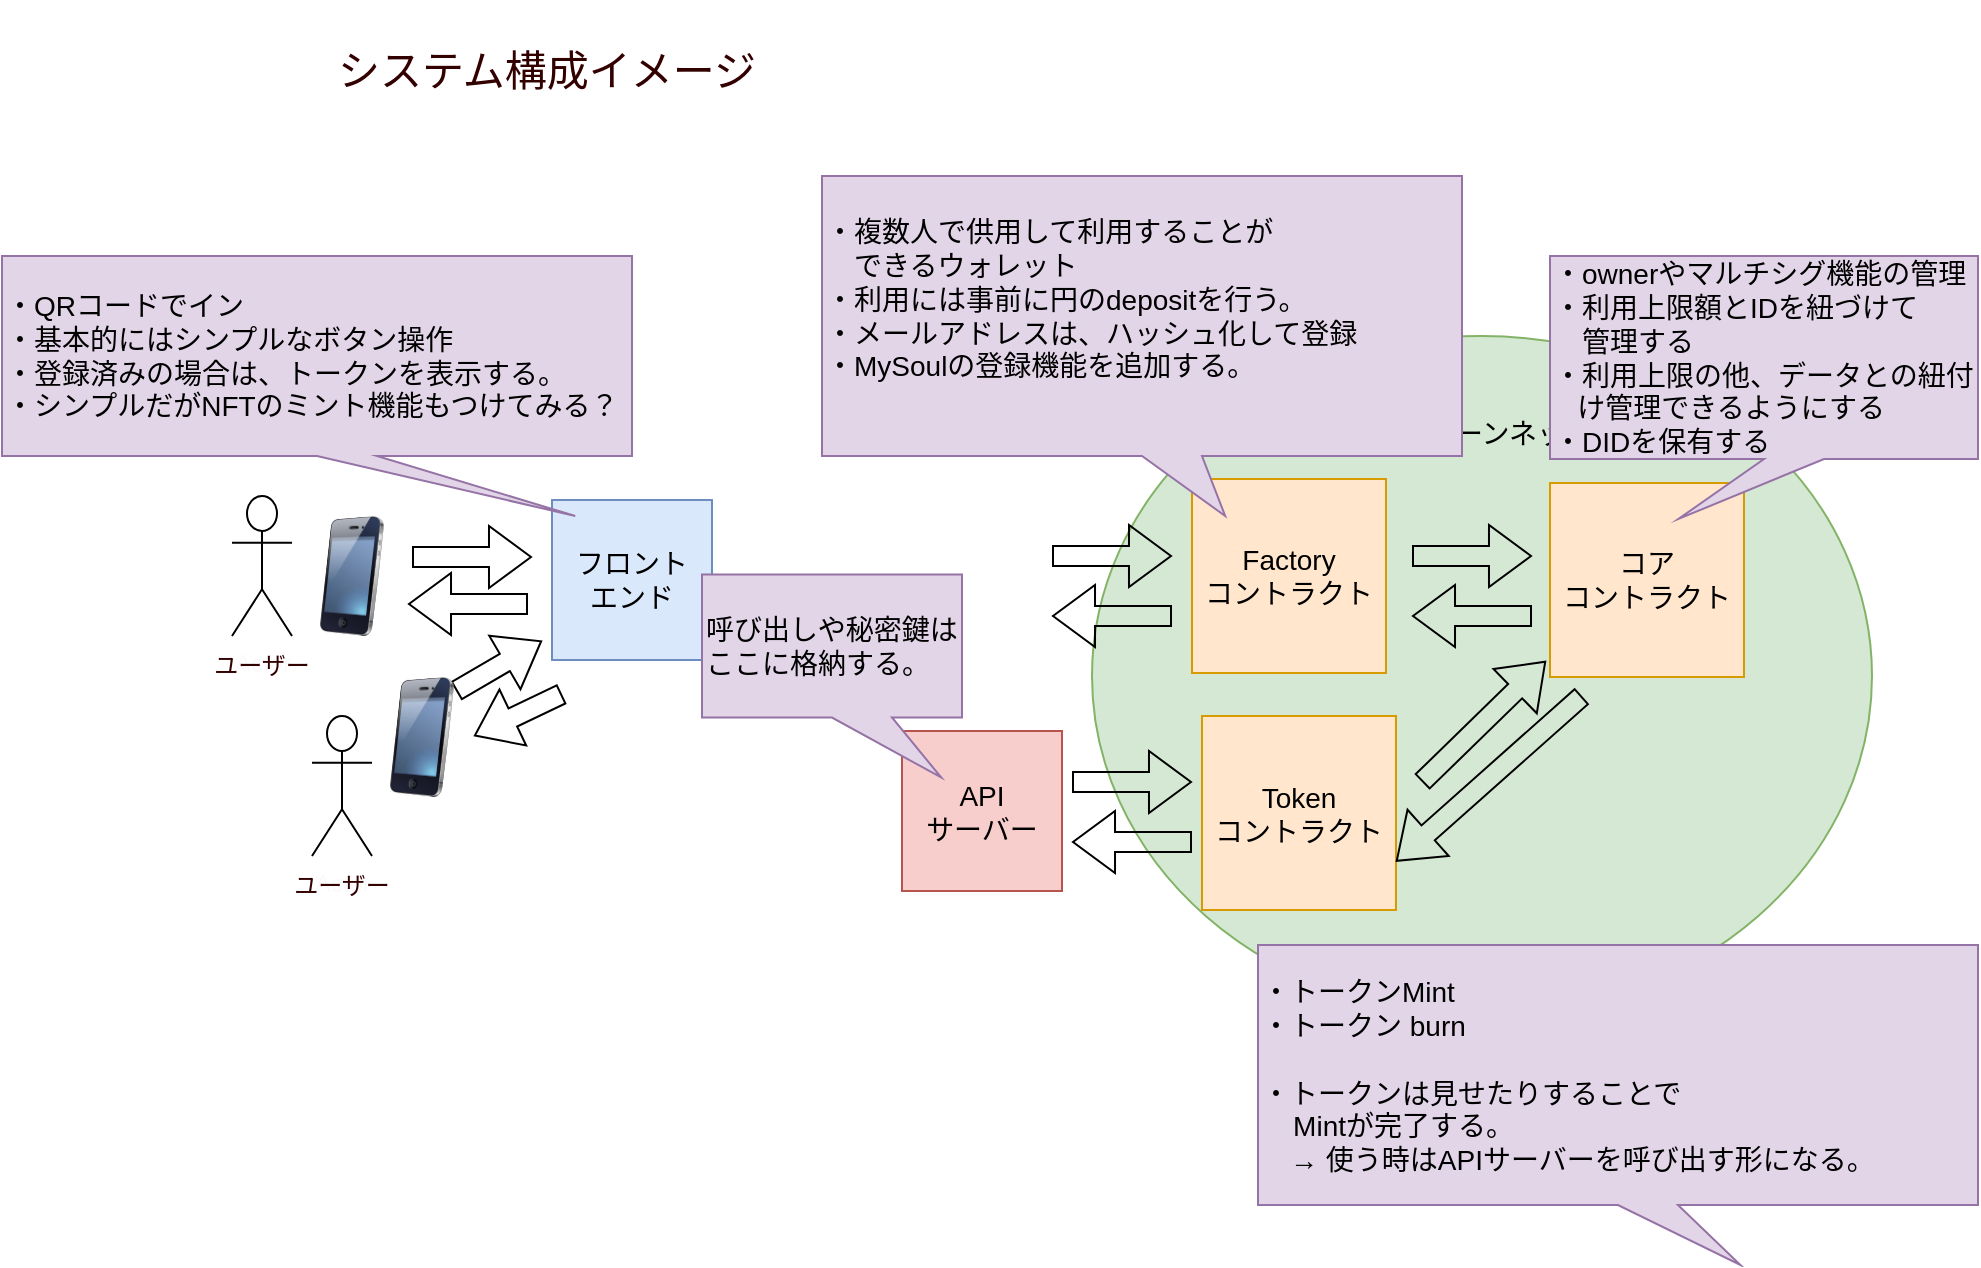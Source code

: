 <mxfile version="21.0.10" type="device" pages="6"><diagram id="AgBQlWnoEHxcCPggjtpq" name="system image"><mxGraphModel dx="2657" dy="678" grid="1" gridSize="10" guides="1" tooltips="1" connect="1" arrows="1" fold="1" page="1" pageScale="1" pageWidth="827" pageHeight="1169" math="0" shadow="0"><root><mxCell id="0"/><mxCell id="1" parent="0"/><mxCell id="dcwnCk_z-_zCKresFfaK-3" value="Actor" style="shape=umlActor;verticalLabelPosition=bottom;verticalAlign=top;html=1;outlineConnect=0;fontColor=#FAFAFA;" parent="1" vertex="1"><mxGeometry x="-895" y="280" width="30" height="70" as="geometry"/></mxCell><mxCell id="dcwnCk_z-_zCKresFfaK-5" value="ユーザー" style="text;html=1;strokeColor=none;fillColor=none;align=center;verticalAlign=middle;whiteSpace=wrap;rounded=0;fontColor=#330000;" parent="1" vertex="1"><mxGeometry x="-910" y="350" width="60" height="30" as="geometry"/></mxCell><mxCell id="dcwnCk_z-_zCKresFfaK-7" value="" style="image;html=1;image=img/lib/clip_art/telecommunication/iPhone_128x128.png;fontColor=#330000;flipH=1;" parent="1" vertex="1"><mxGeometry x="-865" y="290" width="60" height="60" as="geometry"/></mxCell><mxCell id="dcwnCk_z-_zCKresFfaK-8" value="" style="shape=flexArrow;endArrow=classic;html=1;rounded=0;fontColor=#330000;width=10;endSize=6.67;" parent="1" edge="1"><mxGeometry width="50" height="50" relative="1" as="geometry"><mxPoint x="-805" y="310.5" as="sourcePoint"/><mxPoint x="-745" y="310.5" as="targetPoint"/><Array as="points"><mxPoint x="-805" y="310.5"/></Array></mxGeometry></mxCell><mxCell id="dcwnCk_z-_zCKresFfaK-9" value="システム構成イメージ" style="text;html=1;strokeColor=none;fillColor=none;align=center;verticalAlign=middle;whiteSpace=wrap;rounded=0;fontColor=#330000;fontSize=21;" parent="1" vertex="1"><mxGeometry x="-905" y="32" width="335" height="70" as="geometry"/></mxCell><mxCell id="dcwnCk_z-_zCKresFfaK-10" value="フロント&lt;br&gt;エンド" style="whiteSpace=wrap;html=1;aspect=fixed;fontSize=14;fillColor=#dae8fc;strokeColor=#6c8ebf;" parent="1" vertex="1"><mxGeometry x="-735" y="282" width="80" height="80" as="geometry"/></mxCell><mxCell id="dcwnCk_z-_zCKresFfaK-11" value="&lt;br&gt;&lt;br&gt;ブロックチェーンネットワーク" style="ellipse;whiteSpace=wrap;html=1;fontSize=14;fillColor=#d5e8d4;strokeColor=#82b366;verticalAlign=top;" parent="1" vertex="1"><mxGeometry x="-465" y="200" width="390" height="340" as="geometry"/></mxCell><mxCell id="dcwnCk_z-_zCKresFfaK-12" value="Factory&lt;br&gt;コントラクト" style="whiteSpace=wrap;html=1;aspect=fixed;fontSize=14;fillColor=#ffe6cc;strokeColor=#d79b00;" parent="1" vertex="1"><mxGeometry x="-415" y="271.5" width="97" height="97" as="geometry"/></mxCell><mxCell id="dcwnCk_z-_zCKresFfaK-13" value="コア&lt;br&gt;コントラクト" style="whiteSpace=wrap;html=1;aspect=fixed;fontSize=14;fillColor=#ffe6cc;strokeColor=#d79b00;" parent="1" vertex="1"><mxGeometry x="-236" y="273.5" width="97" height="97" as="geometry"/></mxCell><mxCell id="dcwnCk_z-_zCKresFfaK-15" value="" style="shape=flexArrow;endArrow=classic;html=1;rounded=0;fontColor=#330000;width=10;endSize=6.67;" parent="1" edge="1"><mxGeometry width="50" height="50" relative="1" as="geometry"><mxPoint x="-485" y="310" as="sourcePoint"/><mxPoint x="-425" y="310" as="targetPoint"/><Array as="points"><mxPoint x="-485" y="310"/></Array></mxGeometry></mxCell><mxCell id="dcwnCk_z-_zCKresFfaK-16" value="" style="shape=flexArrow;endArrow=classic;html=1;rounded=0;fontColor=#330000;width=10;endSize=6.67;" parent="1" edge="1"><mxGeometry width="50" height="50" relative="1" as="geometry"><mxPoint x="-305" y="310" as="sourcePoint"/><mxPoint x="-245" y="310" as="targetPoint"/><Array as="points"><mxPoint x="-305" y="310"/></Array></mxGeometry></mxCell><mxCell id="dcwnCk_z-_zCKresFfaK-17" value="" style="shape=flexArrow;endArrow=classic;html=1;rounded=0;fontColor=#330000;width=10;endSize=6.67;" parent="1" edge="1"><mxGeometry width="50" height="50" relative="1" as="geometry"><mxPoint x="-425" y="340" as="sourcePoint"/><mxPoint x="-485" y="340" as="targetPoint"/><Array as="points"><mxPoint x="-425" y="340"/></Array></mxGeometry></mxCell><mxCell id="dcwnCk_z-_zCKresFfaK-18" value="" style="shape=flexArrow;endArrow=classic;html=1;rounded=0;fontColor=#330000;width=10;endSize=6.67;" parent="1" edge="1"><mxGeometry width="50" height="50" relative="1" as="geometry"><mxPoint x="-245" y="340" as="sourcePoint"/><mxPoint x="-305" y="340" as="targetPoint"/><Array as="points"><mxPoint x="-245" y="340"/></Array></mxGeometry></mxCell><mxCell id="dcwnCk_z-_zCKresFfaK-19" value="" style="shape=flexArrow;endArrow=classic;html=1;rounded=0;fontColor=#330000;width=10;endSize=6.67;" parent="1" edge="1"><mxGeometry width="50" height="50" relative="1" as="geometry"><mxPoint x="-747" y="334" as="sourcePoint"/><mxPoint x="-807" y="334" as="targetPoint"/><Array as="points"><mxPoint x="-747" y="334"/></Array></mxGeometry></mxCell><mxCell id="dcwnCk_z-_zCKresFfaK-20" value="・QRコードでイン&lt;br&gt;・基本的にはシンプルなボタン操作&lt;br&gt;・登録済みの場合は、トークンを表示する。&lt;br&gt;・シンプルだがNFTのミント機能もつけてみる？" style="shape=callout;whiteSpace=wrap;html=1;perimeter=calloutPerimeter;fontSize=14;fillColor=#e1d5e7;strokeColor=#9673a6;position2=0.91;base=30;align=left;" parent="1" vertex="1"><mxGeometry x="-1010" y="160" width="315" height="130" as="geometry"/></mxCell><mxCell id="dcwnCk_z-_zCKresFfaK-21" value="・複数人で供用して利用することが&lt;br&gt;　できるウォレット&lt;br&gt;・利用には事前に円のdepositを行う。&lt;br&gt;・メールアドレスは、ハッシュ化して登録&lt;br&gt;・MySoulの登録機能を追加する。&lt;br&gt;&amp;nbsp; &amp;nbsp;" style="shape=callout;whiteSpace=wrap;html=1;perimeter=calloutPerimeter;fontSize=14;fillColor=#e1d5e7;strokeColor=#9673a6;position2=0.63;base=30;align=left;" parent="1" vertex="1"><mxGeometry x="-600" y="120" width="320" height="170" as="geometry"/></mxCell><mxCell id="dcwnCk_z-_zCKresFfaK-22" value="・ownerやマルチシグ機能の管理&lt;br&gt;・利用上限額とIDを紐づけて&lt;br&gt;　管理する&lt;br&gt;・利用上限の他、データとの紐付&lt;br&gt;&amp;nbsp; &amp;nbsp;け管理できるようにする&lt;br&gt;・DIDを保有する" style="shape=callout;whiteSpace=wrap;html=1;perimeter=calloutPerimeter;fontSize=14;fillColor=#e1d5e7;strokeColor=#9673a6;position2=0.3;base=30;align=left;" parent="1" vertex="1"><mxGeometry x="-236" y="160" width="214" height="131.5" as="geometry"/></mxCell><mxCell id="dcwnCk_z-_zCKresFfaK-23" value="" style="shape=flexArrow;endArrow=classic;html=1;rounded=0;fontColor=#330000;width=10;endSize=6.67;" parent="1" edge="1"><mxGeometry width="50" height="50" relative="1" as="geometry"><mxPoint x="-783" y="377.5" as="sourcePoint"/><mxPoint x="-740" y="352.373" as="targetPoint"/><Array as="points"/></mxGeometry></mxCell><mxCell id="dcwnCk_z-_zCKresFfaK-24" value="" style="shape=flexArrow;endArrow=classic;html=1;rounded=0;fontColor=#330000;width=10;endSize=6.67;" parent="1" edge="1"><mxGeometry width="50" height="50" relative="1" as="geometry"><mxPoint x="-730" y="379" as="sourcePoint"/><mxPoint x="-774" y="400" as="targetPoint"/><Array as="points"/></mxGeometry></mxCell><mxCell id="dcwnCk_z-_zCKresFfaK-25" value="" style="image;html=1;image=img/lib/clip_art/telecommunication/iPhone_128x128.png;fontColor=#330000;flipH=1;" parent="1" vertex="1"><mxGeometry x="-830" y="370.5" width="60" height="60" as="geometry"/></mxCell><mxCell id="dcwnCk_z-_zCKresFfaK-26" value="Actor" style="shape=umlActor;verticalLabelPosition=bottom;verticalAlign=top;html=1;outlineConnect=0;fontColor=#FAFAFA;" parent="1" vertex="1"><mxGeometry x="-855" y="390" width="30" height="70" as="geometry"/></mxCell><mxCell id="dcwnCk_z-_zCKresFfaK-27" value="ユーザー" style="text;html=1;strokeColor=none;fillColor=none;align=center;verticalAlign=middle;whiteSpace=wrap;rounded=0;fontColor=#330000;" parent="1" vertex="1"><mxGeometry x="-870" y="460" width="60" height="30" as="geometry"/></mxCell><mxCell id="E8tvALSOYSs34_R2YsZq-1" value="API&lt;br&gt;サーバー" style="whiteSpace=wrap;html=1;aspect=fixed;fontSize=14;fillColor=#f8cecc;strokeColor=#b85450;" parent="1" vertex="1"><mxGeometry x="-560" y="397.5" width="80" height="80" as="geometry"/></mxCell><mxCell id="E8tvALSOYSs34_R2YsZq-2" value="" style="shape=flexArrow;endArrow=classic;html=1;rounded=0;fontColor=#330000;width=10;endSize=6.67;" parent="1" edge="1"><mxGeometry width="50" height="50" relative="1" as="geometry"><mxPoint x="-475" y="423" as="sourcePoint"/><mxPoint x="-415" y="423" as="targetPoint"/><Array as="points"><mxPoint x="-475" y="423"/></Array></mxGeometry></mxCell><mxCell id="E8tvALSOYSs34_R2YsZq-3" value="" style="shape=flexArrow;endArrow=classic;html=1;rounded=0;fontColor=#330000;width=10;endSize=6.67;" parent="1" edge="1"><mxGeometry width="50" height="50" relative="1" as="geometry"><mxPoint x="-415" y="453" as="sourcePoint"/><mxPoint x="-475" y="453" as="targetPoint"/><Array as="points"><mxPoint x="-415" y="453"/></Array></mxGeometry></mxCell><mxCell id="E8tvALSOYSs34_R2YsZq-4" value="呼び出しや秘密鍵は&lt;br&gt;ここに格納する。" style="shape=callout;whiteSpace=wrap;html=1;perimeter=calloutPerimeter;fontSize=14;fillColor=#e1d5e7;strokeColor=#9673a6;position2=0.92;base=30;align=left;" parent="1" vertex="1"><mxGeometry x="-660" y="319.25" width="130" height="101.5" as="geometry"/></mxCell><mxCell id="E8tvALSOYSs34_R2YsZq-5" value="Token&lt;br&gt;コントラクト" style="whiteSpace=wrap;html=1;aspect=fixed;fontSize=14;fillColor=#ffe6cc;strokeColor=#d79b00;" parent="1" vertex="1"><mxGeometry x="-410" y="390" width="97" height="97" as="geometry"/></mxCell><mxCell id="E8tvALSOYSs34_R2YsZq-6" value="" style="shape=flexArrow;endArrow=classic;html=1;rounded=0;fontColor=#330000;width=10;endSize=6.67;entryX=-0.021;entryY=0.918;entryDx=0;entryDy=0;entryPerimeter=0;" parent="1" target="dcwnCk_z-_zCKresFfaK-13" edge="1"><mxGeometry width="50" height="50" relative="1" as="geometry"><mxPoint x="-300" y="423" as="sourcePoint"/><mxPoint x="-240" y="423" as="targetPoint"/><Array as="points"><mxPoint x="-300" y="423"/></Array></mxGeometry></mxCell><mxCell id="E8tvALSOYSs34_R2YsZq-7" value="" style="shape=flexArrow;endArrow=classic;html=1;rounded=0;fontColor=#330000;width=10;endSize=6.67;entryX=1;entryY=0.75;entryDx=0;entryDy=0;" parent="1" target="E8tvALSOYSs34_R2YsZq-5" edge="1"><mxGeometry width="50" height="50" relative="1" as="geometry"><mxPoint x="-220" y="380" as="sourcePoint"/><mxPoint x="-280" y="380" as="targetPoint"/><Array as="points"><mxPoint x="-220" y="380"/></Array></mxGeometry></mxCell><mxCell id="E8tvALSOYSs34_R2YsZq-8" value="・トークンMint&lt;br&gt;・トークン burn&lt;br&gt;&lt;br&gt;・トークンは見せたりすることで&lt;br&gt;&amp;nbsp; &amp;nbsp; Mintが完了する。&lt;br&gt;　→ 使う時はAPIサーバーを呼び出す形になる。&amp;nbsp;" style="shape=callout;whiteSpace=wrap;html=1;perimeter=calloutPerimeter;fontSize=14;fillColor=#e1d5e7;strokeColor=#9673a6;position2=0.67;base=30;align=left;" parent="1" vertex="1"><mxGeometry x="-382" y="504.5" width="360" height="160" as="geometry"/></mxCell></root></mxGraphModel></diagram><diagram name="システム構成図" id="e7e014a7-5840-1c2e-5031-d8a46d1fe8dd"><mxGraphModel dx="3341" dy="614" grid="1" gridSize="10" guides="1" tooltips="1" connect="1" arrows="1" fold="1" page="1" pageScale="1" pageWidth="1169" pageHeight="826" background="none" math="0" shadow="0"><root><mxCell id="0"/><mxCell id="1" parent="0"/><mxCell id="FsVHkm6TuDkBYR7rk3on-1" value="Actor" style="shape=umlActor;verticalLabelPosition=bottom;verticalAlign=top;html=1;outlineConnect=0;fontColor=#FAFAFA;" parent="1" vertex="1"><mxGeometry x="-895" y="280" width="30" height="70" as="geometry"/></mxCell><mxCell id="FsVHkm6TuDkBYR7rk3on-2" value="ユーザー" style="text;html=1;strokeColor=none;fillColor=none;align=center;verticalAlign=middle;whiteSpace=wrap;rounded=0;fontColor=#330000;fontStyle=1" parent="1" vertex="1"><mxGeometry x="-910" y="350" width="60" height="30" as="geometry"/></mxCell><mxCell id="FsVHkm6TuDkBYR7rk3on-4" value="" style="shape=flexArrow;endArrow=classic;html=1;rounded=0;fontColor=#330000;width=10;endSize=6.67;" parent="1" edge="1"><mxGeometry width="50" height="50" relative="1" as="geometry"><mxPoint x="-805" y="310.5" as="sourcePoint"/><mxPoint x="-745" y="310.5" as="targetPoint"/><Array as="points"><mxPoint x="-805" y="310.5"/></Array></mxGeometry></mxCell><mxCell id="FsVHkm6TuDkBYR7rk3on-5" value="システム構成イメージ図" style="text;html=1;strokeColor=none;fillColor=none;align=center;verticalAlign=middle;whiteSpace=wrap;rounded=0;fontColor=#330000;fontSize=21;" parent="1" vertex="1"><mxGeometry x="-1258" y="42" width="280" height="50" as="geometry"/></mxCell><mxCell id="FsVHkm6TuDkBYR7rk3on-6" value="front&lt;br&gt;end" style="whiteSpace=wrap;html=1;aspect=fixed;fontSize=14;fillColor=#dae8fc;strokeColor=#6c8ebf;" parent="1" vertex="1"><mxGeometry x="-722" y="282" width="80" height="80" as="geometry"/></mxCell><mxCell id="FsVHkm6TuDkBYR7rk3on-7" value="&lt;br&gt;ブロックチェーン&lt;br&gt;ネットワーク" style="ellipse;whiteSpace=wrap;html=1;fontSize=14;fillColor=#d5e8d4;strokeColor=#82b366;verticalAlign=top;" parent="1" vertex="1"><mxGeometry x="-465" y="200" width="390" height="350" as="geometry"/></mxCell><mxCell id="FsVHkm6TuDkBYR7rk3on-8" value="Factory&lt;br&gt;コントラクト" style="whiteSpace=wrap;html=1;aspect=fixed;fontSize=14;fillColor=#ffe6cc;strokeColor=#d79b00;" parent="1" vertex="1"><mxGeometry x="-415" y="271.5" width="97" height="97" as="geometry"/></mxCell><mxCell id="FsVHkm6TuDkBYR7rk3on-9" value="MultiSigWallet&lt;br&gt;コントラクト" style="whiteSpace=wrap;html=1;aspect=fixed;fontSize=14;fillColor=#ffe6cc;strokeColor=#d79b00;" parent="1" vertex="1"><mxGeometry x="-236" y="273.5" width="97" height="97" as="geometry"/></mxCell><mxCell id="FsVHkm6TuDkBYR7rk3on-10" value="" style="shape=flexArrow;endArrow=classic;html=1;rounded=0;fontColor=#330000;width=10;endSize=6.67;" parent="1" edge="1"><mxGeometry width="50" height="50" relative="1" as="geometry"><mxPoint x="-485" y="310" as="sourcePoint"/><mxPoint x="-425" y="310" as="targetPoint"/><Array as="points"><mxPoint x="-485" y="310"/></Array></mxGeometry></mxCell><mxCell id="FsVHkm6TuDkBYR7rk3on-11" value="" style="shape=flexArrow;endArrow=classic;html=1;rounded=0;fontColor=#330000;width=10;endSize=6.67;" parent="1" edge="1"><mxGeometry width="50" height="50" relative="1" as="geometry"><mxPoint x="-305" y="313" as="sourcePoint"/><mxPoint x="-245" y="313" as="targetPoint"/><Array as="points"><mxPoint x="-305" y="313"/></Array></mxGeometry></mxCell><mxCell id="FsVHkm6TuDkBYR7rk3on-12" value="" style="shape=flexArrow;endArrow=classic;html=1;rounded=0;fontColor=#330000;width=10;endSize=6.67;" parent="1" edge="1"><mxGeometry width="50" height="50" relative="1" as="geometry"><mxPoint x="-425" y="340" as="sourcePoint"/><mxPoint x="-485" y="340" as="targetPoint"/><Array as="points"><mxPoint x="-425" y="340"/></Array></mxGeometry></mxCell><mxCell id="FsVHkm6TuDkBYR7rk3on-13" value="" style="shape=flexArrow;endArrow=classic;html=1;rounded=0;fontColor=#330000;width=10;endSize=6.67;" parent="1" edge="1"><mxGeometry width="50" height="50" relative="1" as="geometry"><mxPoint x="-248" y="339" as="sourcePoint"/><mxPoint x="-308" y="339" as="targetPoint"/><Array as="points"><mxPoint x="-248" y="339"/></Array></mxGeometry></mxCell><mxCell id="FsVHkm6TuDkBYR7rk3on-14" value="" style="shape=flexArrow;endArrow=classic;html=1;rounded=0;fontColor=#330000;width=10;endSize=6.67;" parent="1" edge="1"><mxGeometry width="50" height="50" relative="1" as="geometry"><mxPoint x="-747" y="334" as="sourcePoint"/><mxPoint x="-807" y="334" as="targetPoint"/><Array as="points"><mxPoint x="-747" y="334"/></Array></mxGeometry></mxCell><mxCell id="FsVHkm6TuDkBYR7rk3on-18" value="" style="shape=flexArrow;endArrow=classic;html=1;rounded=0;fontColor=#330000;width=10;endSize=6.67;" parent="1" edge="1"><mxGeometry width="50" height="50" relative="1" as="geometry"><mxPoint x="-783" y="377.5" as="sourcePoint"/><mxPoint x="-740" y="352.373" as="targetPoint"/><Array as="points"/></mxGeometry></mxCell><mxCell id="FsVHkm6TuDkBYR7rk3on-19" value="" style="shape=flexArrow;endArrow=classic;html=1;rounded=0;fontColor=#330000;width=10;endSize=6.67;" parent="1" edge="1"><mxGeometry width="50" height="50" relative="1" as="geometry"><mxPoint x="-730" y="379" as="sourcePoint"/><mxPoint x="-774" y="400" as="targetPoint"/><Array as="points"/></mxGeometry></mxCell><mxCell id="FsVHkm6TuDkBYR7rk3on-20" value="" style="image;html=1;image=img/lib/clip_art/telecommunication/iPhone_128x128.png;fontColor=#330000;flipH=1;" parent="1" vertex="1"><mxGeometry x="-830" y="370.5" width="60" height="60" as="geometry"/></mxCell><mxCell id="FsVHkm6TuDkBYR7rk3on-21" value="Actor" style="shape=umlActor;verticalLabelPosition=bottom;verticalAlign=top;html=1;outlineConnect=0;fontColor=#FAFAFA;" parent="1" vertex="1"><mxGeometry x="-855" y="390" width="30" height="70" as="geometry"/></mxCell><mxCell id="FsVHkm6TuDkBYR7rk3on-22" value="ユーザー" style="text;html=1;strokeColor=none;fillColor=none;align=center;verticalAlign=middle;whiteSpace=wrap;rounded=0;fontColor=#330000;fontStyle=1" parent="1" vertex="1"><mxGeometry x="-870" y="460" width="60" height="30" as="geometry"/></mxCell><mxCell id="FsVHkm6TuDkBYR7rk3on-23" value="API&lt;br&gt;サーバー" style="whiteSpace=wrap;html=1;aspect=fixed;fontSize=14;fillColor=#f8cecc;strokeColor=#b85450;" parent="1" vertex="1"><mxGeometry x="-580" y="283" width="80" height="80" as="geometry"/></mxCell><mxCell id="FsVHkm6TuDkBYR7rk3on-24" value="" style="shape=flexArrow;endArrow=classic;html=1;rounded=0;fontColor=#330000;width=10;endSize=6.67;entryX=0;entryY=0.5;entryDx=0;entryDy=0;" parent="1" edge="1"><mxGeometry width="50" height="50" relative="1" as="geometry"><mxPoint x="-487" y="363.5" as="sourcePoint"/><mxPoint x="-413" y="435.5" as="targetPoint"/><Array as="points"><mxPoint x="-487" y="363.5"/></Array></mxGeometry></mxCell><mxCell id="FsVHkm6TuDkBYR7rk3on-25" value="" style="shape=flexArrow;endArrow=classic;html=1;rounded=0;fontColor=#330000;width=10;endSize=6.67;" parent="1" edge="1"><mxGeometry width="50" height="50" relative="1" as="geometry"><mxPoint x="-419" y="459" as="sourcePoint"/><mxPoint x="-514" y="372" as="targetPoint"/><Array as="points"/></mxGeometry></mxCell><mxCell id="FsVHkm6TuDkBYR7rk3on-27" value="MyToken&lt;br&gt;コントラクト" style="whiteSpace=wrap;html=1;aspect=fixed;fontSize=14;fillColor=#ffe6cc;strokeColor=#d79b00;" parent="1" vertex="1"><mxGeometry x="-411" y="393" width="97" height="97" as="geometry"/></mxCell><mxCell id="FsVHkm6TuDkBYR7rk3on-32" value="" style="shape=flexArrow;endArrow=classic;html=1;rounded=0;fontColor=#330000;width=10;endSize=6.67;" parent="1" edge="1"><mxGeometry width="50" height="50" relative="1" as="geometry"><mxPoint x="-635" y="310" as="sourcePoint"/><mxPoint x="-590" y="310" as="targetPoint"/><Array as="points"><mxPoint x="-635" y="310"/></Array></mxGeometry></mxCell><mxCell id="FsVHkm6TuDkBYR7rk3on-33" value="" style="shape=flexArrow;endArrow=classic;html=1;rounded=0;fontColor=#330000;width=10;endSize=6.67;" parent="1" edge="1"><mxGeometry width="50" height="50" relative="1" as="geometry"><mxPoint x="-589" y="340" as="sourcePoint"/><mxPoint x="-634" y="340" as="targetPoint"/><Array as="points"><mxPoint x="-604" y="340"/><mxPoint x="-589" y="340"/></Array></mxGeometry></mxCell><mxCell id="FsVHkm6TuDkBYR7rk3on-35" value="" style="shape=flexArrow;endArrow=classic;html=1;rounded=0;fontColor=#330000;width=10;endSize=6.67;" parent="1" edge="1"><mxGeometry width="50" height="50" relative="1" as="geometry"><mxPoint x="-460" y="230" as="sourcePoint"/><mxPoint x="-512" y="280.5" as="targetPoint"/><Array as="points"/></mxGeometry></mxCell><mxCell id="FsVHkm6TuDkBYR7rk3on-36" value="" style="shape=flexArrow;endArrow=classic;html=1;rounded=0;fontColor=#330000;width=10;endSize=6.67;" parent="1" edge="1"><mxGeometry width="50" height="50" relative="1" as="geometry"><mxPoint x="-540" y="274" as="sourcePoint"/><mxPoint x="-480" y="220" as="targetPoint"/><Array as="points"><mxPoint x="-540" y="274"/></Array></mxGeometry></mxCell><mxCell id="FsVHkm6TuDkBYR7rk3on-37" value="&lt;font style=&quot;font-size: 12px;&quot;&gt;ION&lt;br style=&quot;font-size: 12px;&quot;&gt;(DID 生成)&lt;br style=&quot;font-size: 12px;&quot;&gt;&lt;/font&gt;" style="ellipse;whiteSpace=wrap;html=1;fontSize=12;fillColor=#1ba1e2;strokeColor=#006EAF;verticalAlign=top;fontColor=#ffffff;" parent="1" vertex="1"><mxGeometry x="-500" y="180" width="80" height="41" as="geometry"/></mxCell><mxCell id="FsVHkm6TuDkBYR7rk3on-38" value="Blocto SDK" style="ellipse;whiteSpace=wrap;html=1;fontSize=14;fillColor=#b0e3e6;strokeColor=#0e8088;verticalAlign=top;" parent="1" vertex="1"><mxGeometry x="-733" y="356" width="102" height="30" as="geometry"/></mxCell><mxCell id="NikSniwz_zqZwWtPhhYT-7" value="アプリケーションレイヤー" style="shape=cylinder3;whiteSpace=wrap;html=1;boundedLbl=1;backgroundOutline=1;size=15;fillColor=#ffe6cc;strokeColor=#d79b00;fontStyle=1" parent="1" vertex="1"><mxGeometry x="-1258" y="210" width="260" height="80" as="geometry"/></mxCell><mxCell id="NikSniwz_zqZwWtPhhYT-8" value="インフラレイヤー" style="shape=cylinder3;whiteSpace=wrap;html=1;boundedLbl=1;backgroundOutline=1;size=15;fillColor=#fff2cc;strokeColor=#d6b656;fontStyle=1" parent="1" vertex="1"><mxGeometry x="-1258" y="350" width="260" height="80" as="geometry"/></mxCell><mxCell id="NikSniwz_zqZwWtPhhYT-9" value="" style="shape=flexArrow;endArrow=classic;startArrow=classic;html=1;rounded=0;exitX=0.5;exitY=0;exitDx=0;exitDy=0;exitPerimeter=0;" parent="1" source="NikSniwz_zqZwWtPhhYT-8" edge="1"><mxGeometry width="100" height="100" relative="1" as="geometry"><mxPoint x="-1120" y="350" as="sourcePoint"/><mxPoint x="-1128" y="290" as="targetPoint"/></mxGeometry></mxCell><mxCell id="NikSniwz_zqZwWtPhhYT-10" value="" style="shape=flexArrow;endArrow=classic;startArrow=classic;html=1;rounded=0;entryX=0.5;entryY=1;entryDx=0;entryDy=0;entryPerimeter=0;exitX=0.5;exitY=0;exitDx=0;exitDy=0;exitPerimeter=0;" parent="1" source="NikSniwz_zqZwWtPhhYT-11" target="NikSniwz_zqZwWtPhhYT-8" edge="1"><mxGeometry width="100" height="100" relative="1" as="geometry"><mxPoint x="-1120.5" y="505" as="sourcePoint"/><mxPoint x="-1120.5" y="445" as="targetPoint"/></mxGeometry></mxCell><mxCell id="NikSniwz_zqZwWtPhhYT-11" value="ブロックチェーンレイヤー" style="shape=cylinder3;whiteSpace=wrap;html=1;boundedLbl=1;backgroundOutline=1;size=15;fillColor=#f8cecc;strokeColor=#b85450;fontStyle=1" parent="1" vertex="1"><mxGeometry x="-1258" y="492.5" width="260" height="80" as="geometry"/></mxCell><mxCell id="NikSniwz_zqZwWtPhhYT-14" value="" style="endArrow=none;dashed=1;html=1;rounded=0;exitX=1;exitY=1;exitDx=0;exitDy=-15;exitPerimeter=0;" parent="1" source="NikSniwz_zqZwWtPhhYT-8" edge="1"><mxGeometry width="50" height="50" relative="1" as="geometry"><mxPoint x="-720" y="360" as="sourcePoint"/><mxPoint x="-770" y="660" as="targetPoint"/></mxGeometry></mxCell><mxCell id="NikSniwz_zqZwWtPhhYT-15" value="" style="endArrow=none;dashed=1;html=1;rounded=0;exitX=1;exitY=0;exitDx=0;exitDy=15;exitPerimeter=0;" parent="1" source="NikSniwz_zqZwWtPhhYT-8" edge="1"><mxGeometry width="50" height="50" relative="1" as="geometry"><mxPoint x="-990" y="362" as="sourcePoint"/><mxPoint x="-740" y="140" as="targetPoint"/></mxGeometry></mxCell><mxCell id="TJuVSiiJl-H6LIU0_fS9-2" value="分散型インフラ&lt;br&gt;(DIDと紐づけ)" style="shape=cylinder3;whiteSpace=wrap;html=1;boundedLbl=1;backgroundOutline=1;size=15;fillColor=#dae8fc;strokeColor=#6c8ebf;fontStyle=1" parent="1" vertex="1"><mxGeometry x="-401" y="92" width="110" height="69" as="geometry"/></mxCell><mxCell id="TJuVSiiJl-H6LIU0_fS9-3" value="" style="shape=flexArrow;endArrow=classic;html=1;rounded=0;fontColor=#330000;width=11;endSize=3.75;" parent="1" edge="1"><mxGeometry width="50" height="50" relative="1" as="geometry"><mxPoint x="-452" y="171" as="sourcePoint"/><mxPoint x="-406" y="130" as="targetPoint"/><Array as="points"><mxPoint x="-452" y="171"/></Array></mxGeometry></mxCell><mxCell id="TJuVSiiJl-H6LIU0_fS9-4" value="" style="shape=flexArrow;endArrow=classic;html=1;rounded=0;fontColor=#330000;width=10;endSize=6.67;entryX=1;entryY=0;entryDx=0;entryDy=0;exitX=0.064;exitY=0.899;exitDx=0;exitDy=0;exitPerimeter=0;" parent="1" source="TJuVSiiJl-H6LIU0_fS9-2" target="FsVHkm6TuDkBYR7rk3on-37" edge="1"><mxGeometry width="50" height="50" relative="1" as="geometry"><mxPoint x="-390" y="160" as="sourcePoint"/><mxPoint x="-301.577" y="126.576" as="targetPoint"/><Array as="points"/></mxGeometry></mxCell><mxCell id="bA6erELRdEgj7dob-r0O-1" value="" style="image;html=1;image=img/lib/clip_art/computers/Laptop_128x128.png;flipH=1;" parent="1" vertex="1"><mxGeometry x="-870" y="292" width="60" height="60" as="geometry"/></mxCell><mxCell id="bA6erELRdEgj7dob-r0O-2" value="" style="shape=flexArrow;endArrow=classic;html=1;rounded=0;fontColor=#330000;width=10;endSize=6.67;entryX=0.236;entryY=0.986;entryDx=0;entryDy=0;entryPerimeter=0;" parent="1" target="TJuVSiiJl-H6LIU0_fS9-2" edge="1"><mxGeometry width="50" height="50" relative="1" as="geometry"><mxPoint x="-378" y="264" as="sourcePoint"/><mxPoint x="-318" y="210" as="targetPoint"/><Array as="points"><mxPoint x="-378" y="264"/></Array></mxGeometry></mxCell><mxCell id="bA6erELRdEgj7dob-r0O-3" value="" style="shape=flexArrow;endArrow=classic;html=1;rounded=0;fontColor=#330000;width=10;endSize=6.67;" parent="1" edge="1"><mxGeometry width="50" height="50" relative="1" as="geometry"><mxPoint x="-347" y="164" as="sourcePoint"/><mxPoint x="-347" y="264.5" as="targetPoint"/><Array as="points"/></mxGeometry></mxCell><mxCell id="huMLxyEVPSgFiRnInnjS-3" value="コントラクト&lt;br&gt;ウォレット" style="whiteSpace=wrap;html=1;aspect=fixed;fontSize=14;fillColor=#ffe6cc;strokeColor=#d79b00;" parent="1" vertex="1"><mxGeometry x="-240" y="395.5" width="97" height="97" as="geometry"/></mxCell><mxCell id="huMLxyEVPSgFiRnInnjS-4" value="" style="shape=flexArrow;endArrow=classic;html=1;rounded=1;fontColor=#330000;width=10;endSize=6.67;entryX=0;entryY=0.974;entryDx=0;entryDy=0;strokeColor=default;fillColor=none;entryPerimeter=0;" parent="1" target="huMLxyEVPSgFiRnInnjS-3" edge="1"><mxGeometry width="50" height="50" relative="1" as="geometry"><mxPoint x="-642" y="380" as="sourcePoint"/><mxPoint x="-360" y="550" as="targetPoint"/><Array as="points"><mxPoint x="-642" y="380"/><mxPoint x="-510" y="420"/><mxPoint x="-410" y="530"/><mxPoint x="-320" y="510"/></Array></mxGeometry></mxCell><mxCell id="huMLxyEVPSgFiRnInnjS-5" value="" style="shape=flexArrow;endArrow=classic;html=1;rounded=0;fontColor=#330000;width=10;endSize=6.67;strokeColor=default;startArrow=block;" parent="1" edge="1"><mxGeometry width="50" height="50" relative="1" as="geometry"><mxPoint x="-313" y="370.5" as="sourcePoint"/><mxPoint x="-245" y="396" as="targetPoint"/><Array as="points"/></mxGeometry></mxCell></root></mxGraphModel></diagram><diagram id="jRIxS9DEQ7q5cc-V1fLQ" name="画面遷移図"><mxGraphModel dx="1830" dy="614" grid="1" gridSize="10" guides="1" tooltips="1" connect="1" arrows="1" fold="1" page="1" pageScale="1" pageWidth="827" pageHeight="1169" math="0" shadow="0"><root><mxCell id="0"/><mxCell id="1" parent="0"/><mxCell id="hO1s1OWml9G6nGkZwtHM-1" value="ユーザー" style="shape=umlActor;verticalLabelPosition=bottom;verticalAlign=top;html=1;outlineConnect=0;" parent="1" vertex="1"><mxGeometry x="20" y="350" width="30" height="60" as="geometry"/></mxCell><mxCell id="hO1s1OWml9G6nGkZwtHM-2" value="ログイン&lt;br&gt;画面" style="whiteSpace=wrap;html=1;aspect=fixed;fontStyle=1;fillColor=#f5f5f5;fontColor=#333333;strokeColor=#666666;" parent="1" vertex="1"><mxGeometry x="120" y="340" width="80" height="80" as="geometry"/></mxCell><mxCell id="hO1s1OWml9G6nGkZwtHM-3" value="Home&lt;br&gt;画面" style="whiteSpace=wrap;html=1;aspect=fixed;fontStyle=1;fillColor=#f5f5f5;fontColor=#333333;strokeColor=#666666;" parent="1" vertex="1"><mxGeometry x="280" y="340" width="80" height="80" as="geometry"/></mxCell><mxCell id="hO1s1OWml9G6nGkZwtHM-4" value="Send画面" style="whiteSpace=wrap;html=1;aspect=fixed;fontStyle=1;fillColor=#f5f5f5;fontColor=#333333;strokeColor=#666666;" parent="1" vertex="1"><mxGeometry x="450" y="246" width="80" height="80" as="geometry"/></mxCell><mxCell id="hO1s1OWml9G6nGkZwtHM-5" value="購入画面" style="whiteSpace=wrap;html=1;aspect=fixed;fontStyle=1;fillColor=#f5f5f5;fontColor=#333333;strokeColor=#666666;" parent="1" vertex="1"><mxGeometry x="450" y="340" width="80" height="80" as="geometry"/></mxCell><mxCell id="hO1s1OWml9G6nGkZwtHM-6" value="VC表示&lt;br&gt;画面" style="whiteSpace=wrap;html=1;aspect=fixed;fontStyle=1;fillColor=#f5f5f5;fontColor=#333333;strokeColor=#666666;" parent="1" vertex="1"><mxGeometry x="450" y="430" width="80" height="80" as="geometry"/></mxCell><mxCell id="hO1s1OWml9G6nGkZwtHM-7" value="Create&lt;br&gt;Wallet&lt;br&gt;画面" style="whiteSpace=wrap;html=1;aspect=fixed;fontStyle=1;fillColor=#f5f5f5;fontColor=#333333;strokeColor=#666666;" parent="1" vertex="1"><mxGeometry x="180" y="560" width="80" height="80" as="geometry"/></mxCell><mxCell id="hO1s1OWml9G6nGkZwtHM-8" value="Wallets&lt;br&gt;画面" style="whiteSpace=wrap;html=1;aspect=fixed;fontStyle=1;fillColor=#f5f5f5;fontColor=#333333;strokeColor=#666666;" parent="1" vertex="1"><mxGeometry x="350" y="560" width="80" height="80" as="geometry"/></mxCell><mxCell id="hO1s1OWml9G6nGkZwtHM-9" value="Txs&lt;br&gt;画面" style="whiteSpace=wrap;html=1;aspect=fixed;fontStyle=1;fillColor=#f5f5f5;fontColor=#333333;strokeColor=#666666;" parent="1" vertex="1"><mxGeometry x="520" y="560" width="80" height="80" as="geometry"/></mxCell><mxCell id="hO1s1OWml9G6nGkZwtHM-10" value="Create&lt;br&gt;Tx&lt;br&gt;画面" style="whiteSpace=wrap;html=1;aspect=fixed;fontStyle=1;fillColor=#f5f5f5;fontColor=#333333;strokeColor=#666666;" parent="1" vertex="1"><mxGeometry x="520" y="670" width="80" height="80" as="geometry"/></mxCell><mxCell id="hO1s1OWml9G6nGkZwtHM-11" value="" style="endArrow=classic;html=1;rounded=0;entryX=0;entryY=0.5;entryDx=0;entryDy=0;" parent="1" source="hO1s1OWml9G6nGkZwtHM-1" target="hO1s1OWml9G6nGkZwtHM-2" edge="1"><mxGeometry width="50" height="50" relative="1" as="geometry"><mxPoint x="390" y="520" as="sourcePoint"/><mxPoint x="440" y="470" as="targetPoint"/></mxGeometry></mxCell><mxCell id="hO1s1OWml9G6nGkZwtHM-12" value="" style="endArrow=classic;html=1;rounded=0;exitX=1;exitY=0.5;exitDx=0;exitDy=0;" parent="1" source="hO1s1OWml9G6nGkZwtHM-2" target="hO1s1OWml9G6nGkZwtHM-3" edge="1"><mxGeometry width="50" height="50" relative="1" as="geometry"><mxPoint x="60" y="390" as="sourcePoint"/><mxPoint x="130" y="390" as="targetPoint"/></mxGeometry></mxCell><mxCell id="hO1s1OWml9G6nGkZwtHM-13" value="" style="endArrow=classic;html=1;rounded=0;exitX=1;exitY=0.5;exitDx=0;exitDy=0;entryX=0;entryY=0.5;entryDx=0;entryDy=0;" parent="1" source="hO1s1OWml9G6nGkZwtHM-3" target="hO1s1OWml9G6nGkZwtHM-4" edge="1"><mxGeometry width="50" height="50" relative="1" as="geometry"><mxPoint x="210" y="390" as="sourcePoint"/><mxPoint x="290" y="390" as="targetPoint"/></mxGeometry></mxCell><mxCell id="hO1s1OWml9G6nGkZwtHM-14" value="" style="endArrow=classic;html=1;rounded=0;entryX=0;entryY=0.5;entryDx=0;entryDy=0;" parent="1" target="hO1s1OWml9G6nGkZwtHM-5" edge="1"><mxGeometry width="50" height="50" relative="1" as="geometry"><mxPoint x="360" y="380" as="sourcePoint"/><mxPoint x="460" y="296" as="targetPoint"/></mxGeometry></mxCell><mxCell id="hO1s1OWml9G6nGkZwtHM-15" value="" style="endArrow=classic;html=1;rounded=0;entryX=0;entryY=0.5;entryDx=0;entryDy=0;exitX=1;exitY=0.5;exitDx=0;exitDy=0;" parent="1" source="hO1s1OWml9G6nGkZwtHM-3" target="hO1s1OWml9G6nGkZwtHM-6" edge="1"><mxGeometry width="50" height="50" relative="1" as="geometry"><mxPoint x="370" y="390" as="sourcePoint"/><mxPoint x="460" y="390" as="targetPoint"/></mxGeometry></mxCell><mxCell id="hO1s1OWml9G6nGkZwtHM-16" value="" style="endArrow=classic;html=1;rounded=0;exitX=0.5;exitY=1;exitDx=0;exitDy=0;entryX=0.5;entryY=0;entryDx=0;entryDy=0;" parent="1" source="hO1s1OWml9G6nGkZwtHM-3" target="hO1s1OWml9G6nGkZwtHM-7" edge="1"><mxGeometry width="50" height="50" relative="1" as="geometry"><mxPoint x="210" y="390" as="sourcePoint"/><mxPoint x="290" y="390" as="targetPoint"/></mxGeometry></mxCell><mxCell id="hO1s1OWml9G6nGkZwtHM-18" value="" style="endArrow=classic;html=1;rounded=0;exitX=0.5;exitY=1;exitDx=0;exitDy=0;entryX=0.5;entryY=0;entryDx=0;entryDy=0;" parent="1" source="hO1s1OWml9G6nGkZwtHM-3" target="hO1s1OWml9G6nGkZwtHM-8" edge="1"><mxGeometry width="50" height="50" relative="1" as="geometry"><mxPoint x="330" y="430" as="sourcePoint"/><mxPoint x="230" y="570" as="targetPoint"/></mxGeometry></mxCell><mxCell id="hO1s1OWml9G6nGkZwtHM-19" value="" style="endArrow=classic;html=1;rounded=0;exitX=1;exitY=0.5;exitDx=0;exitDy=0;entryX=0;entryY=0.5;entryDx=0;entryDy=0;" parent="1" source="hO1s1OWml9G6nGkZwtHM-8" target="hO1s1OWml9G6nGkZwtHM-9" edge="1"><mxGeometry width="50" height="50" relative="1" as="geometry"><mxPoint x="480" y="620" as="sourcePoint"/><mxPoint x="550" y="760" as="targetPoint"/></mxGeometry></mxCell><mxCell id="hO1s1OWml9G6nGkZwtHM-21" value="" style="endArrow=classic;html=1;rounded=0;exitX=1;exitY=0.5;exitDx=0;exitDy=0;entryX=0;entryY=0.5;entryDx=0;entryDy=0;" parent="1" source="hO1s1OWml9G6nGkZwtHM-8" target="hO1s1OWml9G6nGkZwtHM-10" edge="1"><mxGeometry width="50" height="50" relative="1" as="geometry"><mxPoint x="440" y="610" as="sourcePoint"/><mxPoint x="530" y="610" as="targetPoint"/></mxGeometry></mxCell><mxCell id="hO1s1OWml9G6nGkZwtHM-22" value="画面遷移図 (簡易版)" style="text;html=1;strokeColor=none;fillColor=none;align=center;verticalAlign=middle;whiteSpace=wrap;rounded=0;fontStyle=1;fontSize=16;" parent="1" vertex="1"><mxGeometry x="-40" y="160" width="170" height="50" as="geometry"/></mxCell><mxCell id="JTPdfgQBs20tD0iS1QAC-1" value="VC検証&lt;br&gt;画面" style="whiteSpace=wrap;html=1;aspect=fixed;fontStyle=1;fillColor=#f5f5f5;fontColor=#333333;strokeColor=#666666;" parent="1" vertex="1"><mxGeometry x="450" y="145" width="80" height="80" as="geometry"/></mxCell><mxCell id="JTPdfgQBs20tD0iS1QAC-2" value="" style="endArrow=classic;html=1;rounded=0;entryX=0;entryY=0.5;entryDx=0;entryDy=0;" parent="1" target="JTPdfgQBs20tD0iS1QAC-1" edge="1"><mxGeometry width="50" height="50" relative="1" as="geometry"><mxPoint x="360" y="380" as="sourcePoint"/><mxPoint x="460" y="296" as="targetPoint"/></mxGeometry></mxCell></root></mxGraphModel></diagram><diagram id="MI8bs4qWKh-9EMOPD8Tm" name="データの持ち方"><mxGraphModel dx="1003" dy="614" grid="1" gridSize="10" guides="1" tooltips="1" connect="1" arrows="1" fold="1" page="1" pageScale="1" pageWidth="827" pageHeight="1169" math="0" shadow="0"><root><mxCell id="0"/><mxCell id="1" parent="0"/><mxCell id="2S2mL2WTaT46ttLQROZy-1" value="データの持ち方 (現状)" style="text;html=1;strokeColor=none;fillColor=none;align=left;verticalAlign=middle;whiteSpace=wrap;rounded=0;fontStyle=1;fontSize=20;" parent="1" vertex="1"><mxGeometry x="30" y="50" width="240" height="60" as="geometry"/></mxCell><mxCell id="2S2mL2WTaT46ttLQROZy-2" value="ユーザー" style="shape=umlActor;verticalLabelPosition=bottom;verticalAlign=top;html=1;outlineConnect=0;" parent="1" vertex="1"><mxGeometry x="100" y="270" width="30" height="60" as="geometry"/></mxCell><mxCell id="2S2mL2WTaT46ttLQROZy-3" value="App" style="whiteSpace=wrap;html=1;aspect=fixed;fontStyle=1;fontSize=20;fillColor=#fff2cc;strokeColor=#d6b656;" parent="1" vertex="1"><mxGeometry x="220" y="270" width="80" height="80" as="geometry"/></mxCell><mxCell id="2S2mL2WTaT46ttLQROZy-4" value="" style="shape=flexArrow;endArrow=classic;startArrow=classic;html=1;rounded=0;" parent="1" target="2S2mL2WTaT46ttLQROZy-3" edge="1"><mxGeometry width="100" height="100" relative="1" as="geometry"><mxPoint x="130" y="310" as="sourcePoint"/><mxPoint x="230" y="210" as="targetPoint"/></mxGeometry></mxCell><mxCell id="2S2mL2WTaT46ttLQROZy-5" value="&lt;font style=&quot;font-size: 16px;&quot;&gt;登録データ(Soul)&lt;br&gt;&lt;/font&gt;(スマコンで管理)&lt;br style=&quot;font-size: 13px;&quot;&gt;&lt;br style=&quot;font-size: 13px;&quot;&gt;・DID&lt;br style=&quot;font-size: 13px;&quot;&gt;・ウォレットアドレス&lt;br style=&quot;font-size: 13px;&quot;&gt;・VC (配列)" style="whiteSpace=wrap;html=1;aspect=fixed;align=left;fillColor=#f8cecc;strokeColor=#b85450;fontStyle=1;fontSize=13;" parent="1" vertex="1"><mxGeometry x="350" y="240" width="140" height="140" as="geometry"/></mxCell><mxCell id="2S2mL2WTaT46ttLQROZy-6" value="" style="endArrow=none;dashed=1;html=1;rounded=0;entryX=0;entryY=0;entryDx=0;entryDy=0;" parent="1" target="2S2mL2WTaT46ttLQROZy-5" edge="1"><mxGeometry width="50" height="50" relative="1" as="geometry"><mxPoint x="300" y="270" as="sourcePoint"/><mxPoint x="350" y="220" as="targetPoint"/></mxGeometry></mxCell><mxCell id="2S2mL2WTaT46ttLQROZy-7" value="" style="endArrow=none;dashed=1;html=1;rounded=0;entryX=0;entryY=1;entryDx=0;entryDy=0;exitX=1;exitY=1;exitDx=0;exitDy=0;" parent="1" source="2S2mL2WTaT46ttLQROZy-3" target="2S2mL2WTaT46ttLQROZy-5" edge="1"><mxGeometry width="50" height="50" relative="1" as="geometry"><mxPoint x="310" y="280" as="sourcePoint"/><mxPoint x="400" y="245" as="targetPoint"/></mxGeometry></mxCell><mxCell id="2S2mL2WTaT46ttLQROZy-8" value="・DIDの大元は、ION上&lt;br style=&quot;font-size: 14px;&quot;&gt;・ウォレットアドレスの大元は、ブロックチェーン情報&lt;br style=&quot;font-size: 14px;&quot;&gt;・VCの大元は、任意のストレージ上&lt;br style=&quot;font-size: 14px;&quot;&gt;&lt;br style=&quot;font-size: 14px;&quot;&gt;にそれぞれ存在する。&lt;br style=&quot;font-size: 14px;&quot;&gt;&lt;br style=&quot;font-size: 14px;&quot;&gt;ユーザーを煩雑な秘密鍵の管理から解放し&lt;br style=&quot;font-size: 14px;&quot;&gt;分かりやすいUIにしているのが今のアプリ" style="text;html=1;strokeColor=none;fillColor=none;align=left;verticalAlign=middle;whiteSpace=wrap;rounded=0;fontStyle=1;fontSize=14;" parent="1" vertex="1"><mxGeometry x="300" y="110" width="400" height="30" as="geometry"/></mxCell><mxCell id="2S2mL2WTaT46ttLQROZy-9" value="ION" style="shape=cylinder3;whiteSpace=wrap;html=1;boundedLbl=1;backgroundOutline=1;size=15;fillColor=#e1d5e7;strokeColor=#9673a6;fontStyle=1" parent="1" vertex="1"><mxGeometry x="580" y="210" width="70" height="60" as="geometry"/></mxCell><mxCell id="2S2mL2WTaT46ttLQROZy-10" value="ブロック&lt;br&gt;チェーン" style="shape=cylinder3;whiteSpace=wrap;html=1;boundedLbl=1;backgroundOutline=1;size=15;fillColor=#e1d5e7;strokeColor=#9673a6;fontStyle=1" parent="1" vertex="1"><mxGeometry x="580" y="300" width="70" height="60" as="geometry"/></mxCell><mxCell id="2S2mL2WTaT46ttLQROZy-11" value="ストレージ(IPFS等)" style="shape=cylinder3;whiteSpace=wrap;html=1;boundedLbl=1;backgroundOutline=1;size=15;fillColor=#e1d5e7;strokeColor=#9673a6;fontStyle=1" parent="1" vertex="1"><mxGeometry x="580" y="380" width="120" height="60" as="geometry"/></mxCell><mxCell id="2S2mL2WTaT46ttLQROZy-13" value="" style="endArrow=none;dashed=1;html=1;rounded=0;entryX=0;entryY=0.5;entryDx=0;entryDy=0;entryPerimeter=0;" parent="1" target="2S2mL2WTaT46ttLQROZy-9" edge="1"><mxGeometry width="50" height="50" relative="1" as="geometry"><mxPoint x="390" y="320" as="sourcePoint"/><mxPoint x="439" y="285" as="targetPoint"/></mxGeometry></mxCell><mxCell id="2S2mL2WTaT46ttLQROZy-14" value="" style="endArrow=none;dashed=1;html=1;rounded=0;entryX=0;entryY=0.5;entryDx=0;entryDy=0;entryPerimeter=0;exitX=0.993;exitY=0.686;exitDx=0;exitDy=0;exitPerimeter=0;" parent="1" source="2S2mL2WTaT46ttLQROZy-5" target="2S2mL2WTaT46ttLQROZy-10" edge="1"><mxGeometry width="50" height="50" relative="1" as="geometry"><mxPoint x="490" y="330" as="sourcePoint"/><mxPoint x="590" y="250" as="targetPoint"/></mxGeometry></mxCell><mxCell id="2S2mL2WTaT46ttLQROZy-15" value="" style="endArrow=none;dashed=1;html=1;rounded=0;" parent="1" edge="1"><mxGeometry width="50" height="50" relative="1" as="geometry"><mxPoint x="410" y="360" as="sourcePoint"/><mxPoint x="580" y="410" as="targetPoint"/></mxGeometry></mxCell><mxCell id="uLY-DNzjkZo--eI_u-fO-1" value="" style="triangle;whiteSpace=wrap;html=1;direction=south;fillColor=#ffe6cc;strokeColor=#d79b00;" parent="1" vertex="1"><mxGeometry x="374" y="430" width="80" height="60" as="geometry"/></mxCell><mxCell id="uLY-DNzjkZo--eI_u-fO-3" value="DID" style="rounded=0;whiteSpace=wrap;html=1;fontStyle=1;fontSize=14;fillColor=#d5e8d4;strokeColor=#82b366;" parent="1" vertex="1"><mxGeometry x="280" y="551" width="70" height="35" as="geometry"/></mxCell><mxCell id="uLY-DNzjkZo--eI_u-fO-5" value="アドレス" style="rounded=0;whiteSpace=wrap;html=1;fontStyle=1;fontSize=14;fillColor=#d5e8d4;strokeColor=#82b366;" parent="1" vertex="1"><mxGeometry x="440" y="550" width="70" height="35" as="geometry"/></mxCell><mxCell id="uLY-DNzjkZo--eI_u-fO-6" value="Vc" style="rounded=0;whiteSpace=wrap;html=1;fontStyle=1;fontSize=14;fillColor=#d5e8d4;strokeColor=#82b366;" parent="1" vertex="1"><mxGeometry x="440" y="610" width="70" height="35" as="geometry"/></mxCell><mxCell id="uLY-DNzjkZo--eI_u-fO-7" value="Vc" style="rounded=0;whiteSpace=wrap;html=1;fontStyle=1;fontSize=14;fillColor=#d5e8d4;strokeColor=#82b366;" parent="1" vertex="1"><mxGeometry x="440" y="630" width="70" height="35" as="geometry"/></mxCell><mxCell id="uLY-DNzjkZo--eI_u-fO-8" value="Vc" style="rounded=0;whiteSpace=wrap;html=1;fontStyle=1;fontSize=14;fillColor=#d5e8d4;strokeColor=#82b366;" parent="1" vertex="1"><mxGeometry x="440" y="649" width="70" height="35" as="geometry"/></mxCell><mxCell id="uLY-DNzjkZo--eI_u-fO-9" value="Vc" style="rounded=0;whiteSpace=wrap;html=1;fontStyle=1;fontSize=14;fillColor=#d5e8d4;strokeColor=#82b366;" parent="1" vertex="1"><mxGeometry x="440" y="665" width="70" height="35" as="geometry"/></mxCell><mxCell id="uLY-DNzjkZo--eI_u-fO-11" value="" style="endArrow=none;dashed=1;html=1;dashPattern=1 3;strokeWidth=2;rounded=0;exitX=1;exitY=0.5;exitDx=0;exitDy=0;entryX=0;entryY=0.5;entryDx=0;entryDy=0;" parent="1" source="uLY-DNzjkZo--eI_u-fO-3" target="uLY-DNzjkZo--eI_u-fO-5" edge="1"><mxGeometry width="50" height="50" relative="1" as="geometry"><mxPoint x="390" y="550" as="sourcePoint"/><mxPoint x="440" y="500" as="targetPoint"/></mxGeometry></mxCell><mxCell id="uLY-DNzjkZo--eI_u-fO-12" value="" style="endArrow=none;dashed=1;html=1;dashPattern=1 3;strokeWidth=2;rounded=0;entryX=0;entryY=0;entryDx=0;entryDy=0;" parent="1" target="uLY-DNzjkZo--eI_u-fO-9" edge="1"><mxGeometry width="50" height="50" relative="1" as="geometry"><mxPoint x="350" y="570" as="sourcePoint"/><mxPoint x="450" y="578" as="targetPoint"/></mxGeometry></mxCell></root></mxGraphModel></diagram><diagram id="ZBqEa7_ErKQVkpQ22A2Z" name="データの持ち方(ETHTokyo版)"><mxGraphModel dx="1003" dy="614" grid="1" gridSize="10" guides="1" tooltips="1" connect="1" arrows="1" fold="1" page="1" pageScale="1" pageWidth="827" pageHeight="1169" math="0" shadow="0"><root><mxCell id="0"/><mxCell id="1" parent="0"/><mxCell id="Ts_o70Z9hDjAMIhU7eT9-1" value="データの持ち方 (ETH Tokyo)" style="text;html=1;strokeColor=none;fillColor=none;align=left;verticalAlign=middle;whiteSpace=wrap;rounded=0;fontStyle=1;fontSize=20;" parent="1" vertex="1"><mxGeometry x="20" y="30" width="270" height="60" as="geometry"/></mxCell><mxCell id="Ts_o70Z9hDjAMIhU7eT9-16" value="DID" style="rounded=0;whiteSpace=wrap;html=1;fontStyle=1;fontSize=14;fillColor=#d5e8d4;strokeColor=#82b366;" parent="1" vertex="1"><mxGeometry x="280" y="551" width="70" height="35" as="geometry"/></mxCell></root></mxGraphModel></diagram><diagram id="TSU2b1SK_DvUa6gOBwrS" name="画面遷移図(改良アイディア)"><mxGraphModel dx="1003" dy="614" grid="1" gridSize="10" guides="1" tooltips="1" connect="1" arrows="1" fold="1" page="1" pageScale="1" pageWidth="827" pageHeight="1169" math="0" shadow="0"><root><mxCell id="0"/><mxCell id="1" parent="0"/><mxCell id="41QFbdEamlsRjSm61O68-1" value="ユーザー" style="shape=umlActor;verticalLabelPosition=bottom;verticalAlign=top;html=1;outlineConnect=0;" parent="1" vertex="1"><mxGeometry x="90" y="355" width="30" height="60" as="geometry"/></mxCell><mxCell id="41QFbdEamlsRjSm61O68-2" value="ログイン&lt;br&gt;画面" style="whiteSpace=wrap;html=1;aspect=fixed;fontStyle=1;fillColor=#f5f5f5;fontColor=#333333;strokeColor=#666666;" parent="1" vertex="1"><mxGeometry x="190" y="345" width="80" height="80" as="geometry"/></mxCell><mxCell id="41QFbdEamlsRjSm61O68-3" value="Home&lt;br&gt;画面" style="whiteSpace=wrap;html=1;aspect=fixed;fontStyle=1;fillColor=#f5f5f5;fontColor=#333333;strokeColor=#666666;" parent="1" vertex="1"><mxGeometry x="350" y="345" width="80" height="80" as="geometry"/></mxCell><mxCell id="41QFbdEamlsRjSm61O68-4" value="Send画面" style="whiteSpace=wrap;html=1;aspect=fixed;fontStyle=1;fillColor=#f5f5f5;fontColor=#333333;strokeColor=#666666;" parent="1" vertex="1"><mxGeometry x="520" y="251" width="80" height="80" as="geometry"/></mxCell><mxCell id="41QFbdEamlsRjSm61O68-5" value="購入画面" style="whiteSpace=wrap;html=1;aspect=fixed;fontStyle=1;fillColor=#f5f5f5;fontColor=#333333;strokeColor=#666666;" parent="1" vertex="1"><mxGeometry x="520" y="345" width="80" height="80" as="geometry"/></mxCell><mxCell id="41QFbdEamlsRjSm61O68-6" value="VC表示&lt;br&gt;画面" style="whiteSpace=wrap;html=1;aspect=fixed;fontStyle=1;fillColor=#f5f5f5;fontColor=#333333;strokeColor=#666666;" parent="1" vertex="1"><mxGeometry x="520" y="435" width="80" height="80" as="geometry"/></mxCell><mxCell id="41QFbdEamlsRjSm61O68-11" value="" style="endArrow=classic;html=1;rounded=0;entryX=0;entryY=0.5;entryDx=0;entryDy=0;" parent="1" source="41QFbdEamlsRjSm61O68-1" target="41QFbdEamlsRjSm61O68-2" edge="1"><mxGeometry width="50" height="50" relative="1" as="geometry"><mxPoint x="460" y="525" as="sourcePoint"/><mxPoint x="510" y="475" as="targetPoint"/></mxGeometry></mxCell><mxCell id="41QFbdEamlsRjSm61O68-12" value="" style="endArrow=classic;html=1;rounded=0;exitX=1;exitY=0.5;exitDx=0;exitDy=0;" parent="1" source="41QFbdEamlsRjSm61O68-2" target="41QFbdEamlsRjSm61O68-3" edge="1"><mxGeometry width="50" height="50" relative="1" as="geometry"><mxPoint x="130" y="395" as="sourcePoint"/><mxPoint x="200" y="395" as="targetPoint"/></mxGeometry></mxCell><mxCell id="41QFbdEamlsRjSm61O68-13" value="" style="endArrow=classic;html=1;rounded=0;exitX=1;exitY=0.5;exitDx=0;exitDy=0;entryX=0;entryY=0.5;entryDx=0;entryDy=0;" parent="1" source="41QFbdEamlsRjSm61O68-3" target="41QFbdEamlsRjSm61O68-4" edge="1"><mxGeometry width="50" height="50" relative="1" as="geometry"><mxPoint x="280" y="395" as="sourcePoint"/><mxPoint x="360" y="395" as="targetPoint"/></mxGeometry></mxCell><mxCell id="41QFbdEamlsRjSm61O68-14" value="" style="endArrow=classic;html=1;rounded=0;entryX=0;entryY=0.5;entryDx=0;entryDy=0;" parent="1" target="41QFbdEamlsRjSm61O68-5" edge="1"><mxGeometry width="50" height="50" relative="1" as="geometry"><mxPoint x="430" y="385" as="sourcePoint"/><mxPoint x="530" y="301" as="targetPoint"/></mxGeometry></mxCell><mxCell id="41QFbdEamlsRjSm61O68-15" value="" style="endArrow=classic;html=1;rounded=0;entryX=0;entryY=0.5;entryDx=0;entryDy=0;exitX=1;exitY=0.5;exitDx=0;exitDy=0;" parent="1" source="41QFbdEamlsRjSm61O68-3" target="41QFbdEamlsRjSm61O68-6" edge="1"><mxGeometry width="50" height="50" relative="1" as="geometry"><mxPoint x="440" y="395" as="sourcePoint"/><mxPoint x="530" y="395" as="targetPoint"/></mxGeometry></mxCell><mxCell id="41QFbdEamlsRjSm61O68-20" value="画面遷移図 (改良版)" style="text;html=1;strokeColor=none;fillColor=none;align=center;verticalAlign=middle;whiteSpace=wrap;rounded=0;fontStyle=1;fontSize=16;" parent="1" vertex="1"><mxGeometry x="30" y="165" width="170" height="50" as="geometry"/></mxCell><mxCell id="41QFbdEamlsRjSm61O68-21" value="VC検証&lt;br&gt;画面" style="whiteSpace=wrap;html=1;aspect=fixed;fontStyle=1;fillColor=#f5f5f5;fontColor=#333333;strokeColor=#666666;" parent="1" vertex="1"><mxGeometry x="520" y="150" width="80" height="80" as="geometry"/></mxCell><mxCell id="41QFbdEamlsRjSm61O68-22" value="" style="endArrow=classic;html=1;rounded=0;entryX=0;entryY=0.5;entryDx=0;entryDy=0;" parent="1" target="41QFbdEamlsRjSm61O68-21" edge="1"><mxGeometry width="50" height="50" relative="1" as="geometry"><mxPoint x="430" y="385" as="sourcePoint"/><mxPoint x="530" y="301" as="targetPoint"/></mxGeometry></mxCell><mxCell id="41QFbdEamlsRjSm61O68-23" value="ゲーム用&lt;br&gt;NFT購入&lt;br&gt;画面" style="whiteSpace=wrap;html=1;aspect=fixed;fontStyle=1;fillColor=#f5f5f5;fontColor=#333333;strokeColor=#666666;" parent="1" vertex="1"><mxGeometry x="520" y="540" width="80" height="80" as="geometry"/></mxCell><mxCell id="41QFbdEamlsRjSm61O68-24" value="ゲーム&lt;br&gt;プレイ&lt;br&gt;画面" style="whiteSpace=wrap;html=1;aspect=fixed;fontStyle=1;fillColor=#f5f5f5;fontColor=#333333;strokeColor=#666666;" parent="1" vertex="1"><mxGeometry x="520" y="650" width="80" height="80" as="geometry"/></mxCell><mxCell id="41QFbdEamlsRjSm61O68-25" value="" style="endArrow=classic;html=1;rounded=0;entryX=0;entryY=0.5;entryDx=0;entryDy=0;exitX=1;exitY=0.5;exitDx=0;exitDy=0;" parent="1" source="41QFbdEamlsRjSm61O68-3" target="41QFbdEamlsRjSm61O68-23" edge="1"><mxGeometry width="50" height="50" relative="1" as="geometry"><mxPoint x="430" y="390" as="sourcePoint"/><mxPoint x="530" y="485" as="targetPoint"/></mxGeometry></mxCell><mxCell id="41QFbdEamlsRjSm61O68-26" value="" style="endArrow=classic;html=1;rounded=0;exitX=1;exitY=0.5;exitDx=0;exitDy=0;entryX=0.013;entryY=0.638;entryDx=0;entryDy=0;entryPerimeter=0;" parent="1" source="41QFbdEamlsRjSm61O68-3" target="41QFbdEamlsRjSm61O68-24" edge="1"><mxGeometry width="50" height="50" relative="1" as="geometry"><mxPoint x="440" y="395" as="sourcePoint"/><mxPoint x="520" y="690" as="targetPoint"/></mxGeometry></mxCell></root></mxGraphModel></diagram></mxfile>